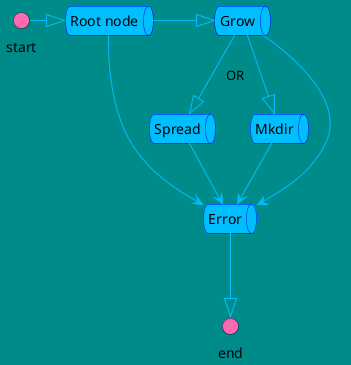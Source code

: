 @startuml

skinparam {
  backgroundColor DarkCyan

  InterfaceBackgroundColor HotPink
  ArrowColor DeepSkyBlue
  QueueBorderColor blue
  QueueBackgroundColor DeepSkyBlue
}

interface start
queue "Root node" as root
queue Grow as growing
queue Spread as spreading 
queue Mkdir as mkdiring
queue Error as err
interface end

start -|> root
root -|> growing
growing --|> spreading: "  OR"
growing --|> mkdiring

root --> err
growing --> err
spreading --> err
mkdiring --> err

err --|> end

@enduml
